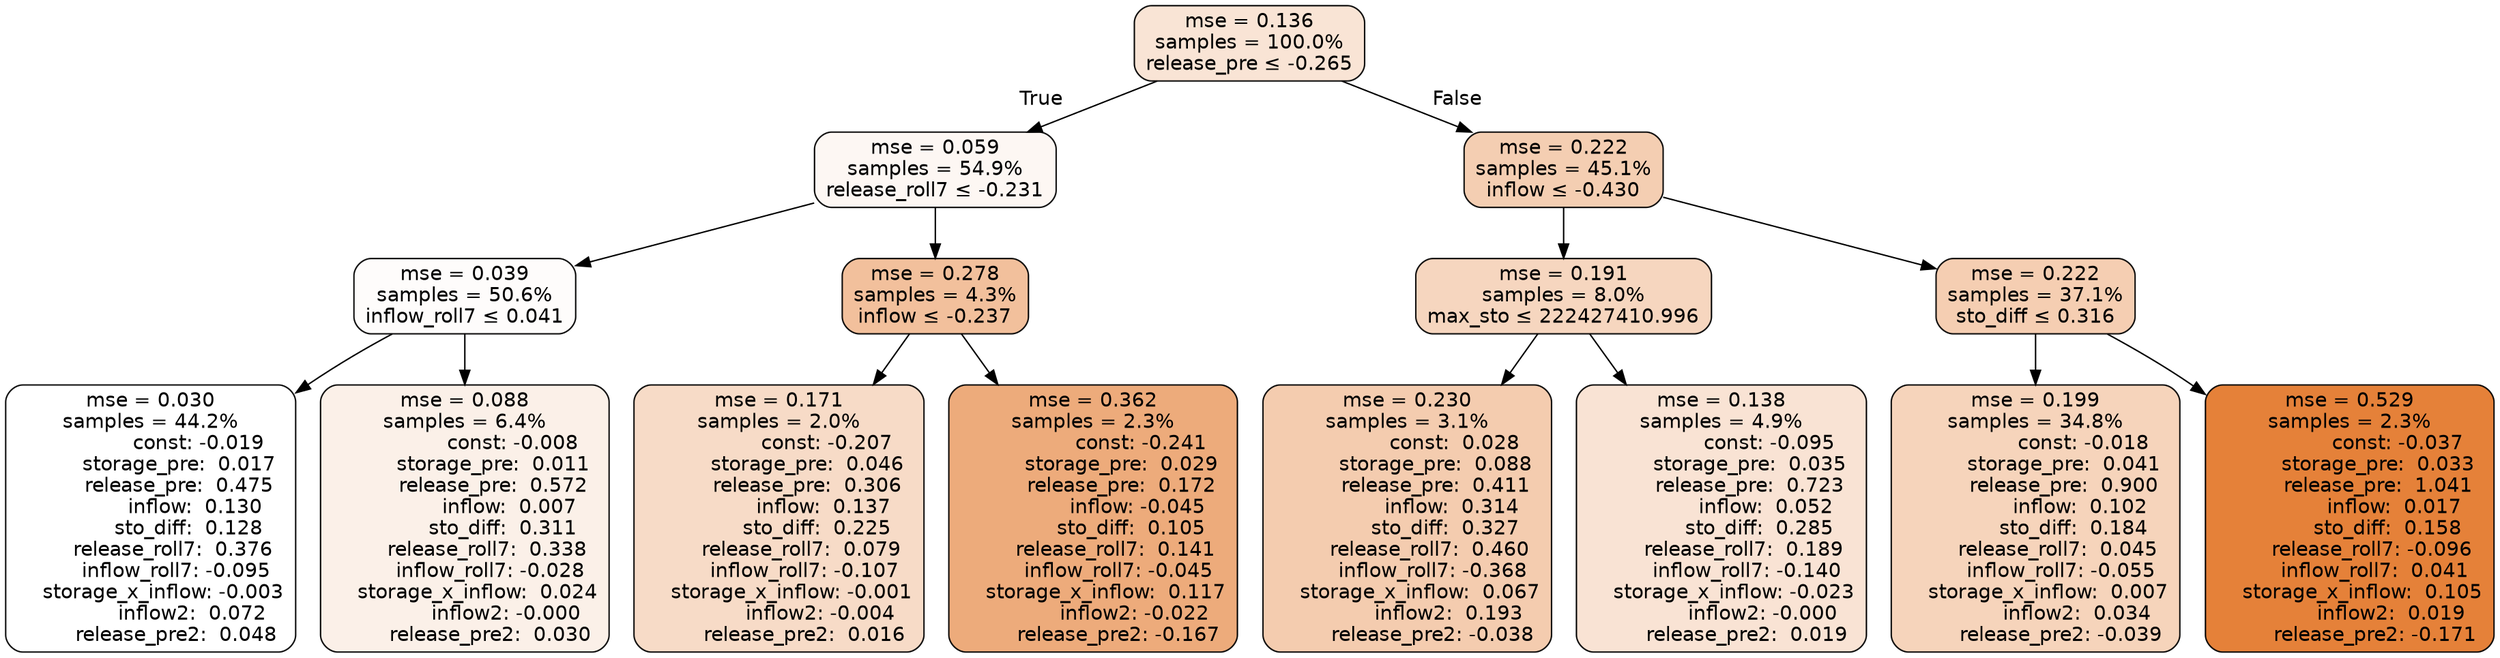 digraph tree {
bgcolor="transparent"
node [shape=rectangle, style="filled, rounded", color="black", fontname=helvetica] ;
edge [fontname=helvetica] ;
	"0" [label="mse = 0.136
samples = 100.0%
release_pre &le; -0.265", fillcolor="#f9e4d5"]
	"1" [label="mse = 0.059
samples = 54.9%
release_roll7 &le; -0.231", fillcolor="#fdf7f3"]
	"2" [label="mse = 0.039
samples = 50.6%
inflow_roll7 &le; 0.041", fillcolor="#fefcfb"]
	"3" [label="mse = 0.030
samples = 44.2%
               const: -0.019
         storage_pre:  0.017
         release_pre:  0.475
              inflow:  0.130
            sto_diff:  0.128
       release_roll7:  0.376
        inflow_roll7: -0.095
    storage_x_inflow: -0.003
             inflow2:  0.072
        release_pre2:  0.048", fillcolor="#ffffff"]
	"4" [label="mse = 0.088
samples = 6.4%
               const: -0.008
         storage_pre:  0.011
         release_pre:  0.572
              inflow:  0.007
            sto_diff:  0.311
       release_roll7:  0.338
        inflow_roll7: -0.028
    storage_x_inflow:  0.024
             inflow2: -0.000
        release_pre2:  0.030", fillcolor="#fbf0e8"]
	"5" [label="mse = 0.278
samples = 4.3%
inflow &le; -0.237", fillcolor="#f2c09c"]
	"6" [label="mse = 0.171
samples = 2.0%
               const: -0.207
         storage_pre:  0.046
         release_pre:  0.306
              inflow:  0.137
            sto_diff:  0.225
       release_roll7:  0.079
        inflow_roll7: -0.107
    storage_x_inflow: -0.001
             inflow2: -0.004
        release_pre2:  0.016", fillcolor="#f7dbc7"]
	"7" [label="mse = 0.362
samples = 2.3%
               const: -0.241
         storage_pre:  0.029
         release_pre:  0.172
              inflow: -0.045
            sto_diff:  0.105
       release_roll7:  0.141
        inflow_roll7: -0.045
    storage_x_inflow:  0.117
             inflow2: -0.022
        release_pre2: -0.167", fillcolor="#edab7b"]
	"8" [label="mse = 0.222
samples = 45.1%
inflow &le; -0.430", fillcolor="#f4ceb2"]
	"9" [label="mse = 0.191
samples = 8.0%
max_sto &le; 222427410.996", fillcolor="#f6d6bf"]
	"10" [label="mse = 0.230
samples = 3.1%
               const:  0.028
         storage_pre:  0.088
         release_pre:  0.411
              inflow:  0.314
            sto_diff:  0.327
       release_roll7:  0.460
        inflow_roll7: -0.368
    storage_x_inflow:  0.067
             inflow2:  0.193
        release_pre2: -0.038", fillcolor="#f4ccaf"]
	"11" [label="mse = 0.138
samples = 4.9%
               const: -0.095
         storage_pre:  0.035
         release_pre:  0.723
              inflow:  0.052
            sto_diff:  0.285
       release_roll7:  0.189
        inflow_roll7: -0.140
    storage_x_inflow: -0.023
             inflow2: -0.000
        release_pre2:  0.019", fillcolor="#f9e3d4"]
	"12" [label="mse = 0.222
samples = 37.1%
sto_diff &le; 0.316", fillcolor="#f5ceb2"]
	"13" [label="mse = 0.199
samples = 34.8%
               const: -0.018
         storage_pre:  0.041
         release_pre:  0.900
              inflow:  0.102
            sto_diff:  0.184
       release_roll7:  0.045
        inflow_roll7: -0.055
    storage_x_inflow:  0.007
             inflow2:  0.034
        release_pre2: -0.039", fillcolor="#f6d4bb"]
	"14" [label="mse = 0.529
samples = 2.3%
               const: -0.037
         storage_pre:  0.033
         release_pre:  1.041
              inflow:  0.017
            sto_diff:  0.158
       release_roll7: -0.096
        inflow_roll7:  0.041
    storage_x_inflow:  0.105
             inflow2:  0.019
        release_pre2: -0.171", fillcolor="#e58139"]

	"0" -> "1" [labeldistance=2.5, labelangle=45, headlabel="True"]
	"1" -> "2"
	"2" -> "3"
	"2" -> "4"
	"1" -> "5"
	"5" -> "6"
	"5" -> "7"
	"0" -> "8" [labeldistance=2.5, labelangle=-45, headlabel="False"]
	"8" -> "9"
	"9" -> "10"
	"9" -> "11"
	"8" -> "12"
	"12" -> "13"
	"12" -> "14"
}
